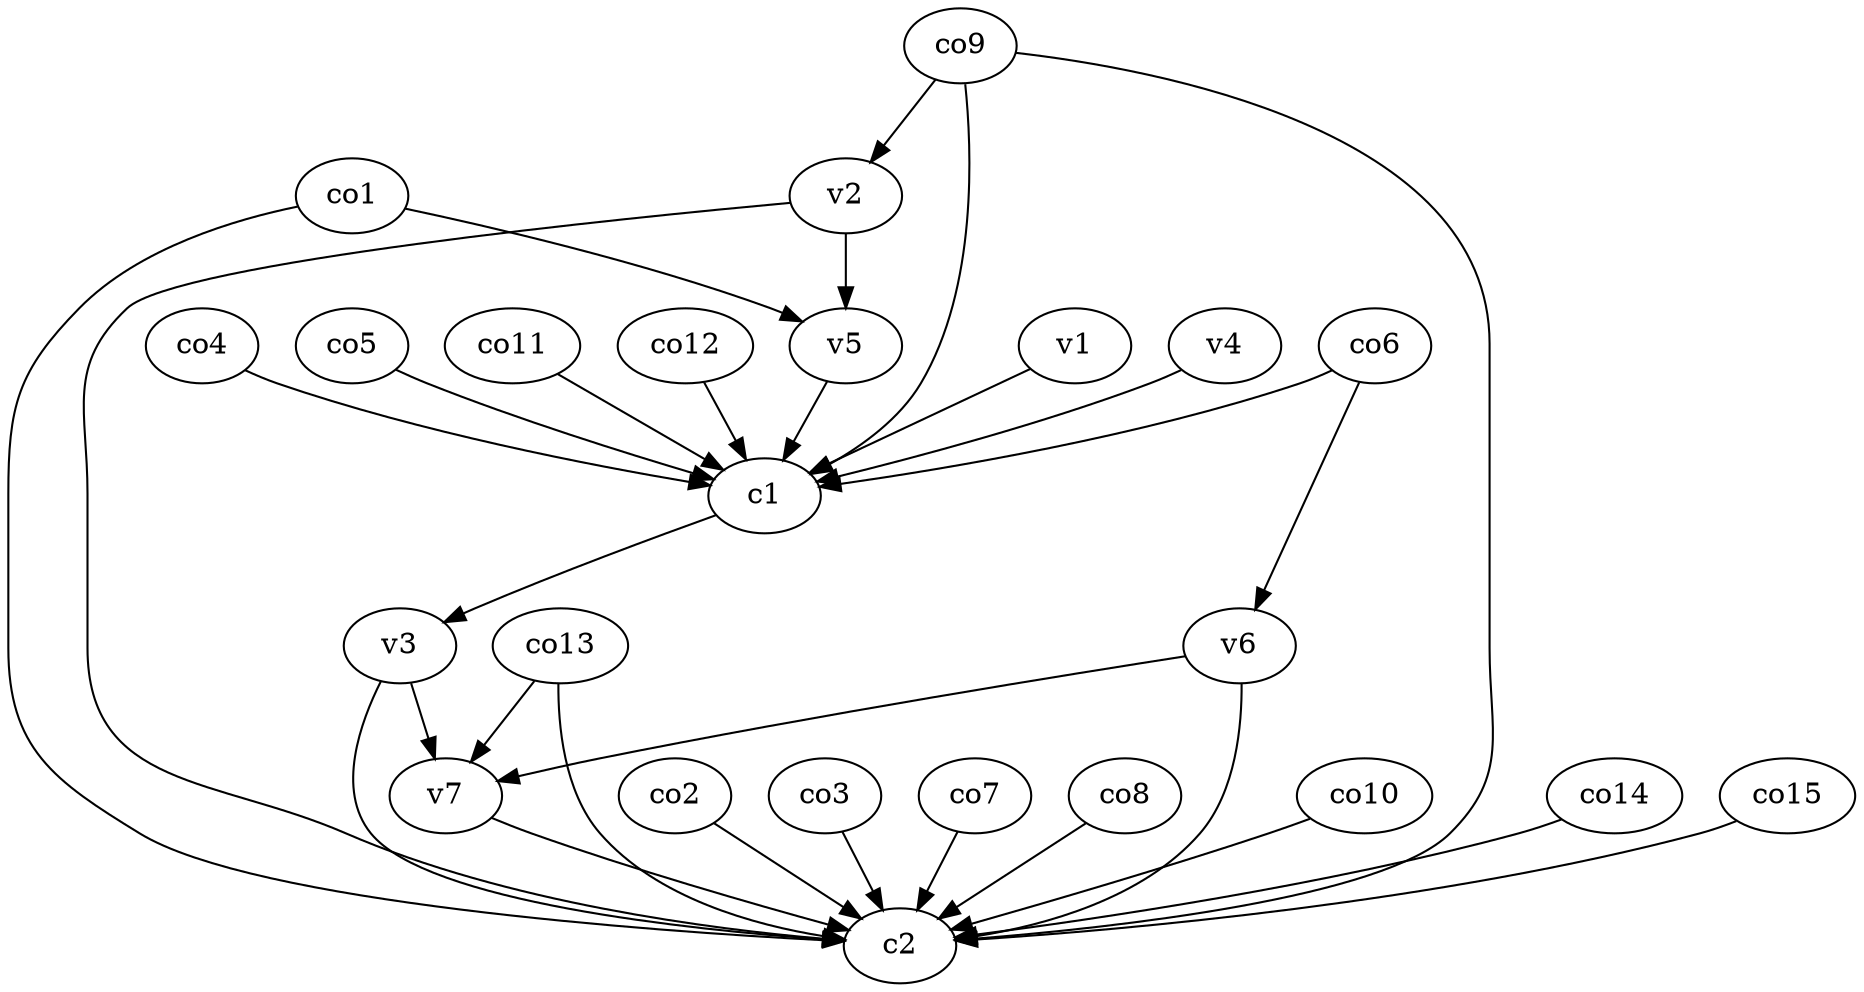 strict digraph  {
c1;
c2;
v1;
v2;
v3;
v4;
v5;
v6;
v7;
co1;
co2;
co3;
co4;
co5;
co6;
co7;
co8;
co9;
co10;
co11;
co12;
co13;
co14;
co15;
c1 -> v3  [weight=1];
v1 -> c1  [weight=1];
v2 -> c2  [weight=1];
v2 -> v5  [weight=1];
v3 -> c2  [weight=1];
v3 -> v7  [weight=1];
v4 -> c1  [weight=1];
v5 -> c1  [weight=1];
v6 -> c2  [weight=1];
v6 -> v7  [weight=1];
v7 -> c2  [weight=1];
co1 -> c2  [weight=1];
co1 -> v5  [weight=1];
co2 -> c2  [weight=1];
co3 -> c2  [weight=1];
co4 -> c1  [weight=1];
co5 -> c1  [weight=1];
co6 -> c1  [weight=1];
co6 -> v6  [weight=1];
co7 -> c2  [weight=1];
co8 -> c2  [weight=1];
co9 -> c2  [weight=1];
co9 -> c1  [weight=1];
co9 -> v2  [weight=1];
co10 -> c2  [weight=1];
co11 -> c1  [weight=1];
co12 -> c1  [weight=1];
co13 -> c2  [weight=1];
co13 -> v7  [weight=1];
co14 -> c2  [weight=1];
co15 -> c2  [weight=1];
}
